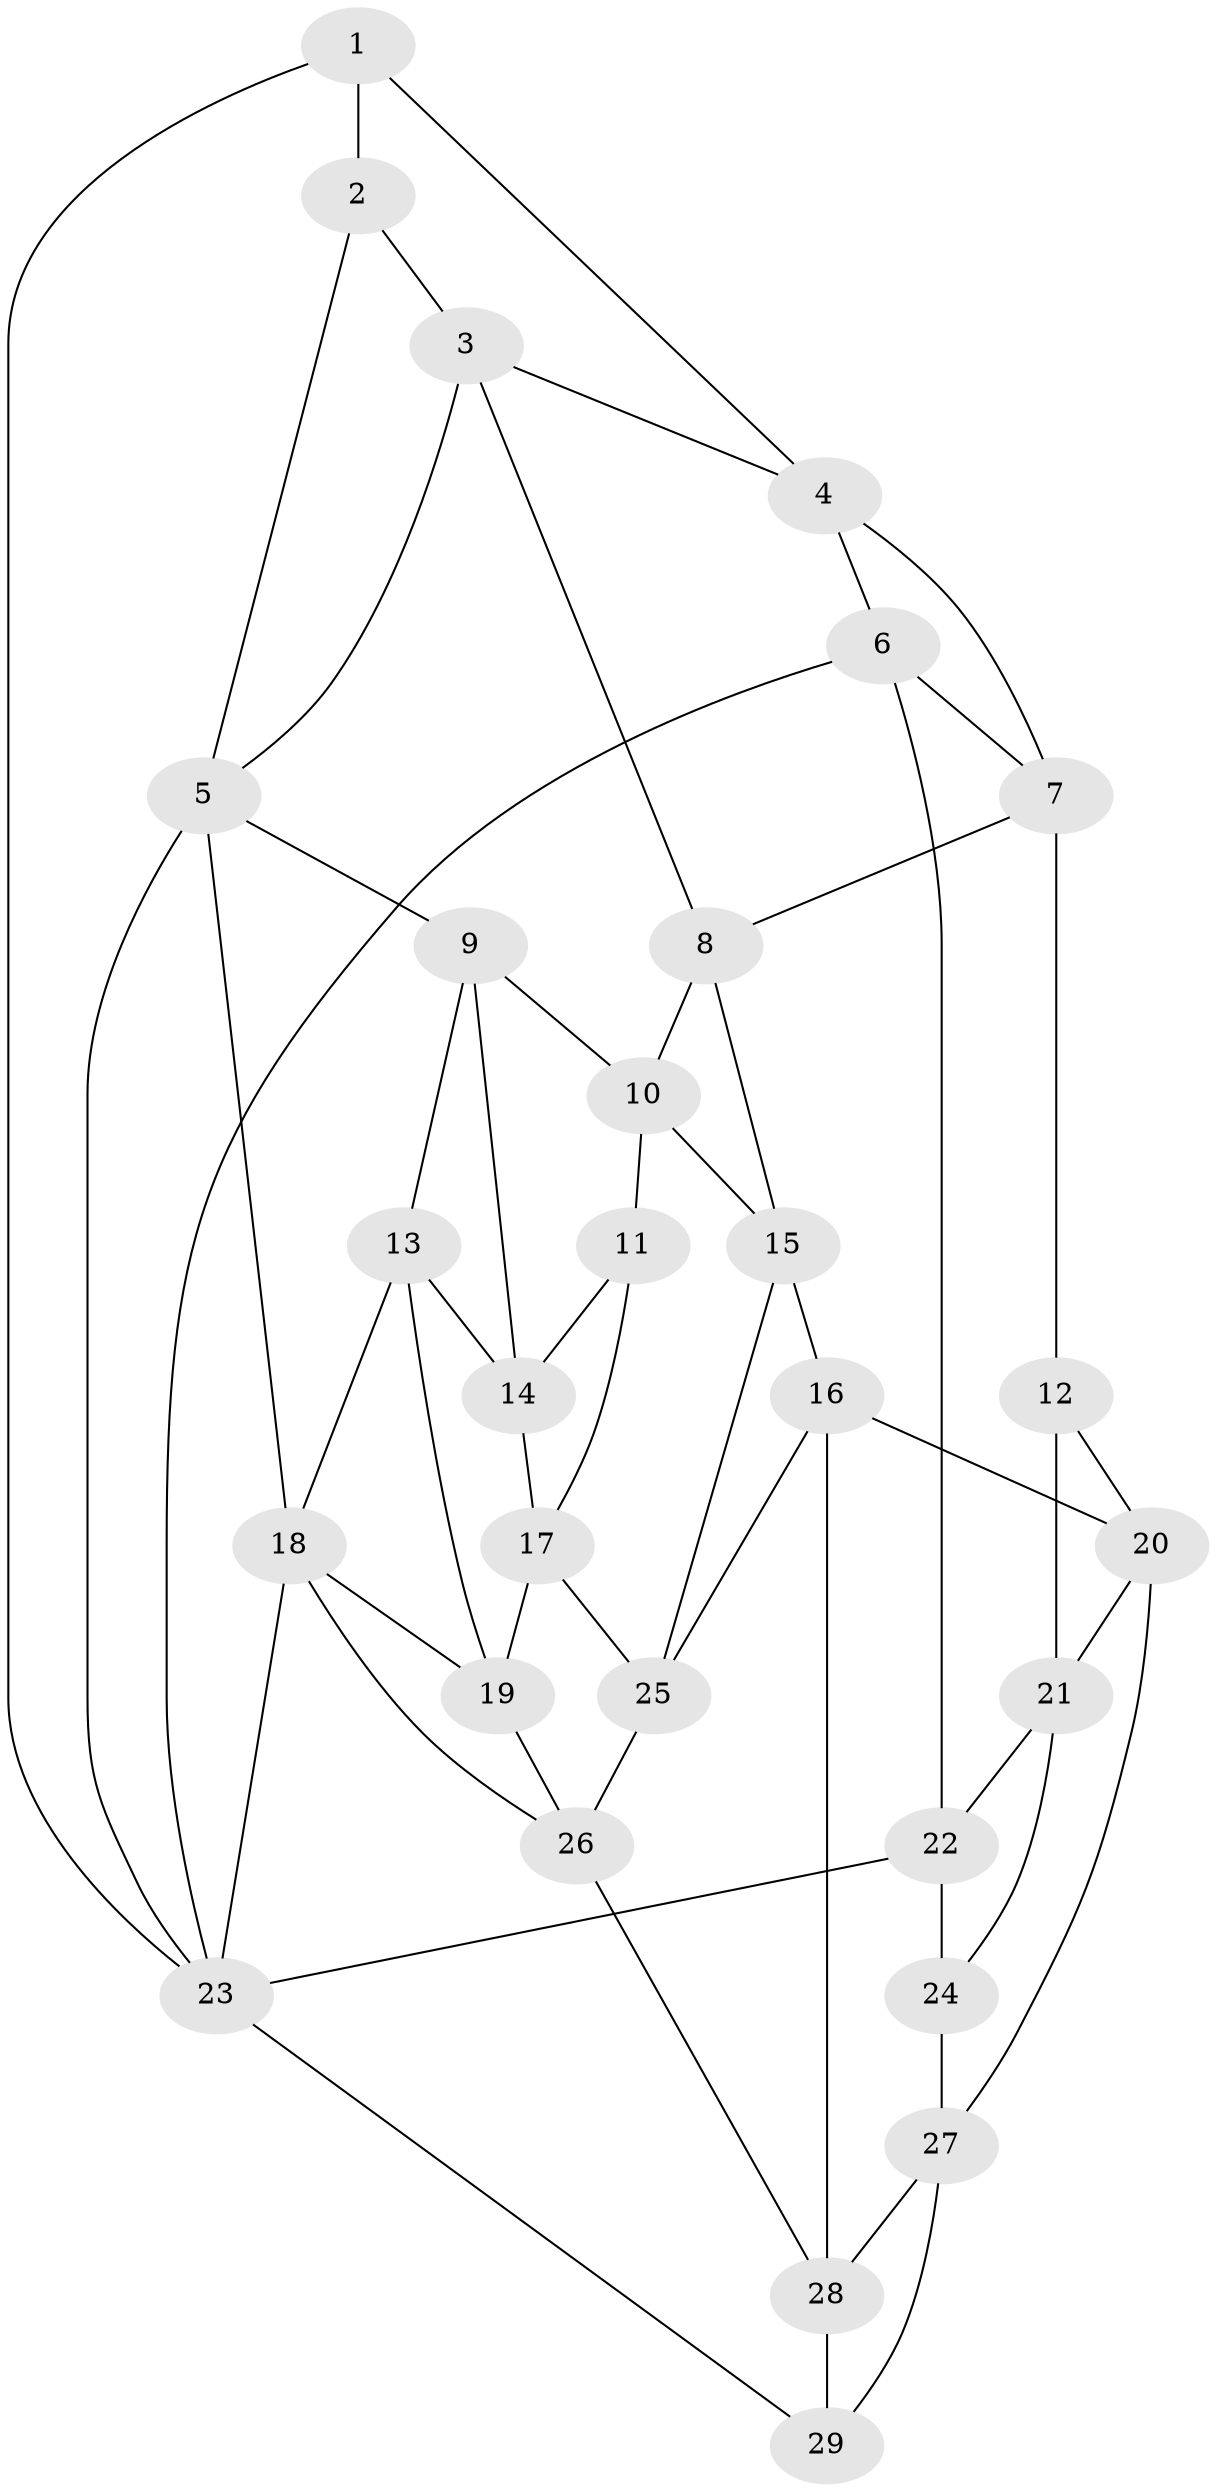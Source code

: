 // original degree distribution, {3: 0.037037037037037035, 5: 0.4444444444444444, 4: 0.2777777777777778, 6: 0.24074074074074073}
// Generated by graph-tools (version 1.1) at 2025/51/03/09/25 03:51:12]
// undirected, 29 vertices, 57 edges
graph export_dot {
graph [start="1"]
  node [color=gray90,style=filled];
  1;
  2;
  3;
  4;
  5;
  6;
  7;
  8;
  9;
  10;
  11;
  12;
  13;
  14;
  15;
  16;
  17;
  18;
  19;
  20;
  21;
  22;
  23;
  24;
  25;
  26;
  27;
  28;
  29;
  1 -- 2 [weight=1.0];
  1 -- 4 [weight=1.0];
  1 -- 23 [weight=1.0];
  2 -- 3 [weight=1.0];
  2 -- 5 [weight=1.0];
  3 -- 4 [weight=1.0];
  3 -- 5 [weight=1.0];
  3 -- 8 [weight=1.0];
  4 -- 6 [weight=1.0];
  4 -- 7 [weight=1.0];
  5 -- 9 [weight=1.0];
  5 -- 18 [weight=1.0];
  5 -- 23 [weight=1.0];
  6 -- 7 [weight=1.0];
  6 -- 22 [weight=1.0];
  6 -- 23 [weight=1.0];
  7 -- 8 [weight=1.0];
  7 -- 12 [weight=1.0];
  8 -- 10 [weight=1.0];
  8 -- 15 [weight=1.0];
  9 -- 10 [weight=1.0];
  9 -- 13 [weight=1.0];
  9 -- 14 [weight=1.0];
  10 -- 11 [weight=1.0];
  10 -- 15 [weight=1.0];
  11 -- 14 [weight=1.0];
  11 -- 17 [weight=1.0];
  12 -- 20 [weight=1.0];
  12 -- 21 [weight=1.0];
  13 -- 14 [weight=1.0];
  13 -- 18 [weight=1.0];
  13 -- 19 [weight=1.0];
  14 -- 17 [weight=1.0];
  15 -- 16 [weight=1.0];
  15 -- 25 [weight=1.0];
  16 -- 20 [weight=1.0];
  16 -- 25 [weight=1.0];
  16 -- 28 [weight=1.0];
  17 -- 19 [weight=1.0];
  17 -- 25 [weight=1.0];
  18 -- 19 [weight=1.0];
  18 -- 23 [weight=1.0];
  18 -- 26 [weight=1.0];
  19 -- 26 [weight=1.0];
  20 -- 21 [weight=1.0];
  20 -- 27 [weight=1.0];
  21 -- 22 [weight=1.0];
  21 -- 24 [weight=1.0];
  22 -- 23 [weight=1.0];
  22 -- 24 [weight=1.0];
  23 -- 29 [weight=1.0];
  24 -- 27 [weight=1.0];
  25 -- 26 [weight=1.0];
  26 -- 28 [weight=1.0];
  27 -- 28 [weight=1.0];
  27 -- 29 [weight=1.0];
  28 -- 29 [weight=1.0];
}
